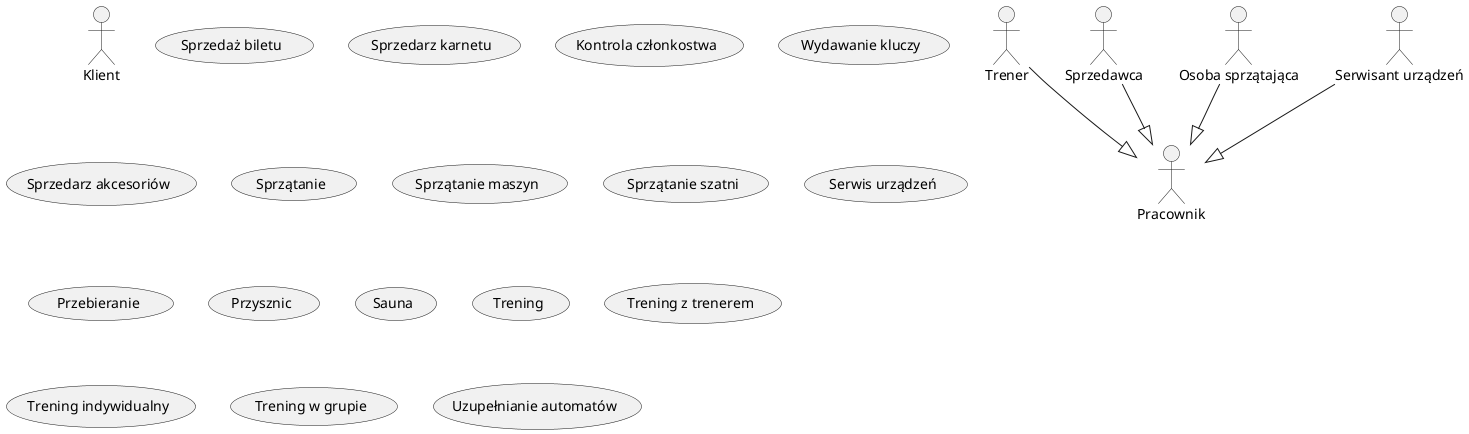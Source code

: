 @startuml

actor Trener 
actor Sprzedawca 
actor Klient 
actor "Osoba sprzątająca" as Sprzatajacy
actor Pracownik
actor "Serwisant urządzeń" as Serwisant

Trener --|> Pracownik
Sprzedawca --|> Pracownik
Sprzatajacy --|> Pracownik
Serwisant --|> Pracownik

usecase "Sprzedaż biletu" 
usecase "Sprzedarz karnetu"
usecase "Kontrola członkostwa"
usecase "Wydawanie kluczy"
usecase "Sprzedarz akcesoriów"
usecase "Sprzątanie"
usecase "Sprzątanie maszyn"
usecase "Sprzątanie szatni"
usecase "Serwis urządzeń"
usecase "Przebieranie"
usecase "Przysznic"
usecase "Sauna"
usecase "Trening"
usecase "Trening z trenerem"
usecase "Trening indywidualny"
usecase "Trening w grupie"
usecase "Uzupełnianie automatów"



@enduml